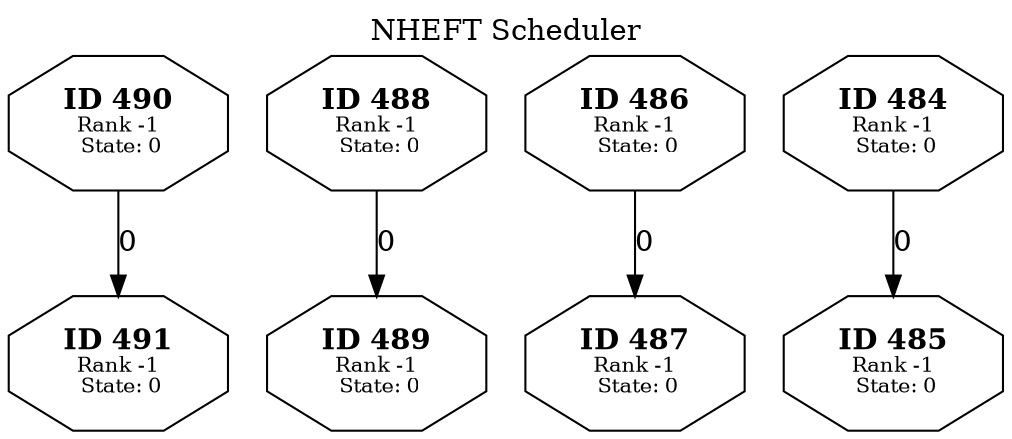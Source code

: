 // Generated in NHEFTScheduler
digraph TargetTaskGraph {
  labelloc="t";
  label="NHEFT Scheduler";
  V491 [label=<<B>ID 491</B><BR /><FONT POINT-SIZE="10">Rank -1<BR /> State: 0</FONT>> shape=octagon];
  V490 [label=<<B>ID 490</B><BR /><FONT POINT-SIZE="10">Rank -1<BR /> State: 0</FONT>> shape=octagon];
  V490 -> V491 [color="black" label=<0>];
  V489 [label=<<B>ID 489</B><BR /><FONT POINT-SIZE="10">Rank -1<BR /> State: 0</FONT>> shape=octagon];
  V488 [label=<<B>ID 488</B><BR /><FONT POINT-SIZE="10">Rank -1<BR /> State: 0</FONT>> shape=octagon];
  V488 -> V489 [color="black" label=<0>];
  V487 [label=<<B>ID 487</B><BR /><FONT POINT-SIZE="10">Rank -1<BR /> State: 0</FONT>> shape=octagon];
  V486 [label=<<B>ID 486</B><BR /><FONT POINT-SIZE="10">Rank -1<BR /> State: 0</FONT>> shape=octagon];
  V486 -> V487 [color="black" label=<0>];
  V485 [label=<<B>ID 485</B><BR /><FONT POINT-SIZE="10">Rank -1<BR /> State: 0</FONT>> shape=octagon];
  V484 [label=<<B>ID 484</B><BR /><FONT POINT-SIZE="10">Rank -1<BR /> State: 0</FONT>> shape=octagon];
  V484 -> V485 [color="black" label=<0>];
}
